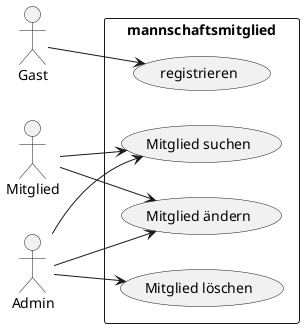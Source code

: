 ' Copyright (C) 2019 - present Juergen Zimmermann, Hochschule Karlsruhe
'
' This program is free software: you can redistribute it and/or modify
' it under the terms of the GNU General Public License as published by
' the Free Software Foundation, either version 3 of the License, or
' (at your option) any later version.
'
' This program is distributed in the hope that it will be useful,
' but WITHOUT ANY WARRANTY; without even the implied warranty of
' MERCHANTABILITY or FITNESS FOR A PARTICULAR PURPOSE.  See the
' GNU General Public License for more details.
'
' You should have received a copy of the GNU General Public License
' along with this program.  If not, see <https://www.gnu.org/licenses/>.
@startuml Use Cases

left to right direction

actor Gast
actor Mitglied
actor Admin

rectangle mannschaftsmitglied {
    Gast --> (registrieren)
    Mitglied --> (Mitglied suchen)
    Mitglied --> (Mitglied ändern)
    Admin --> (Mitglied suchen)
    Admin --> (Mitglied ändern)
    Admin --> (Mitglied löschen)
}


@enduml
